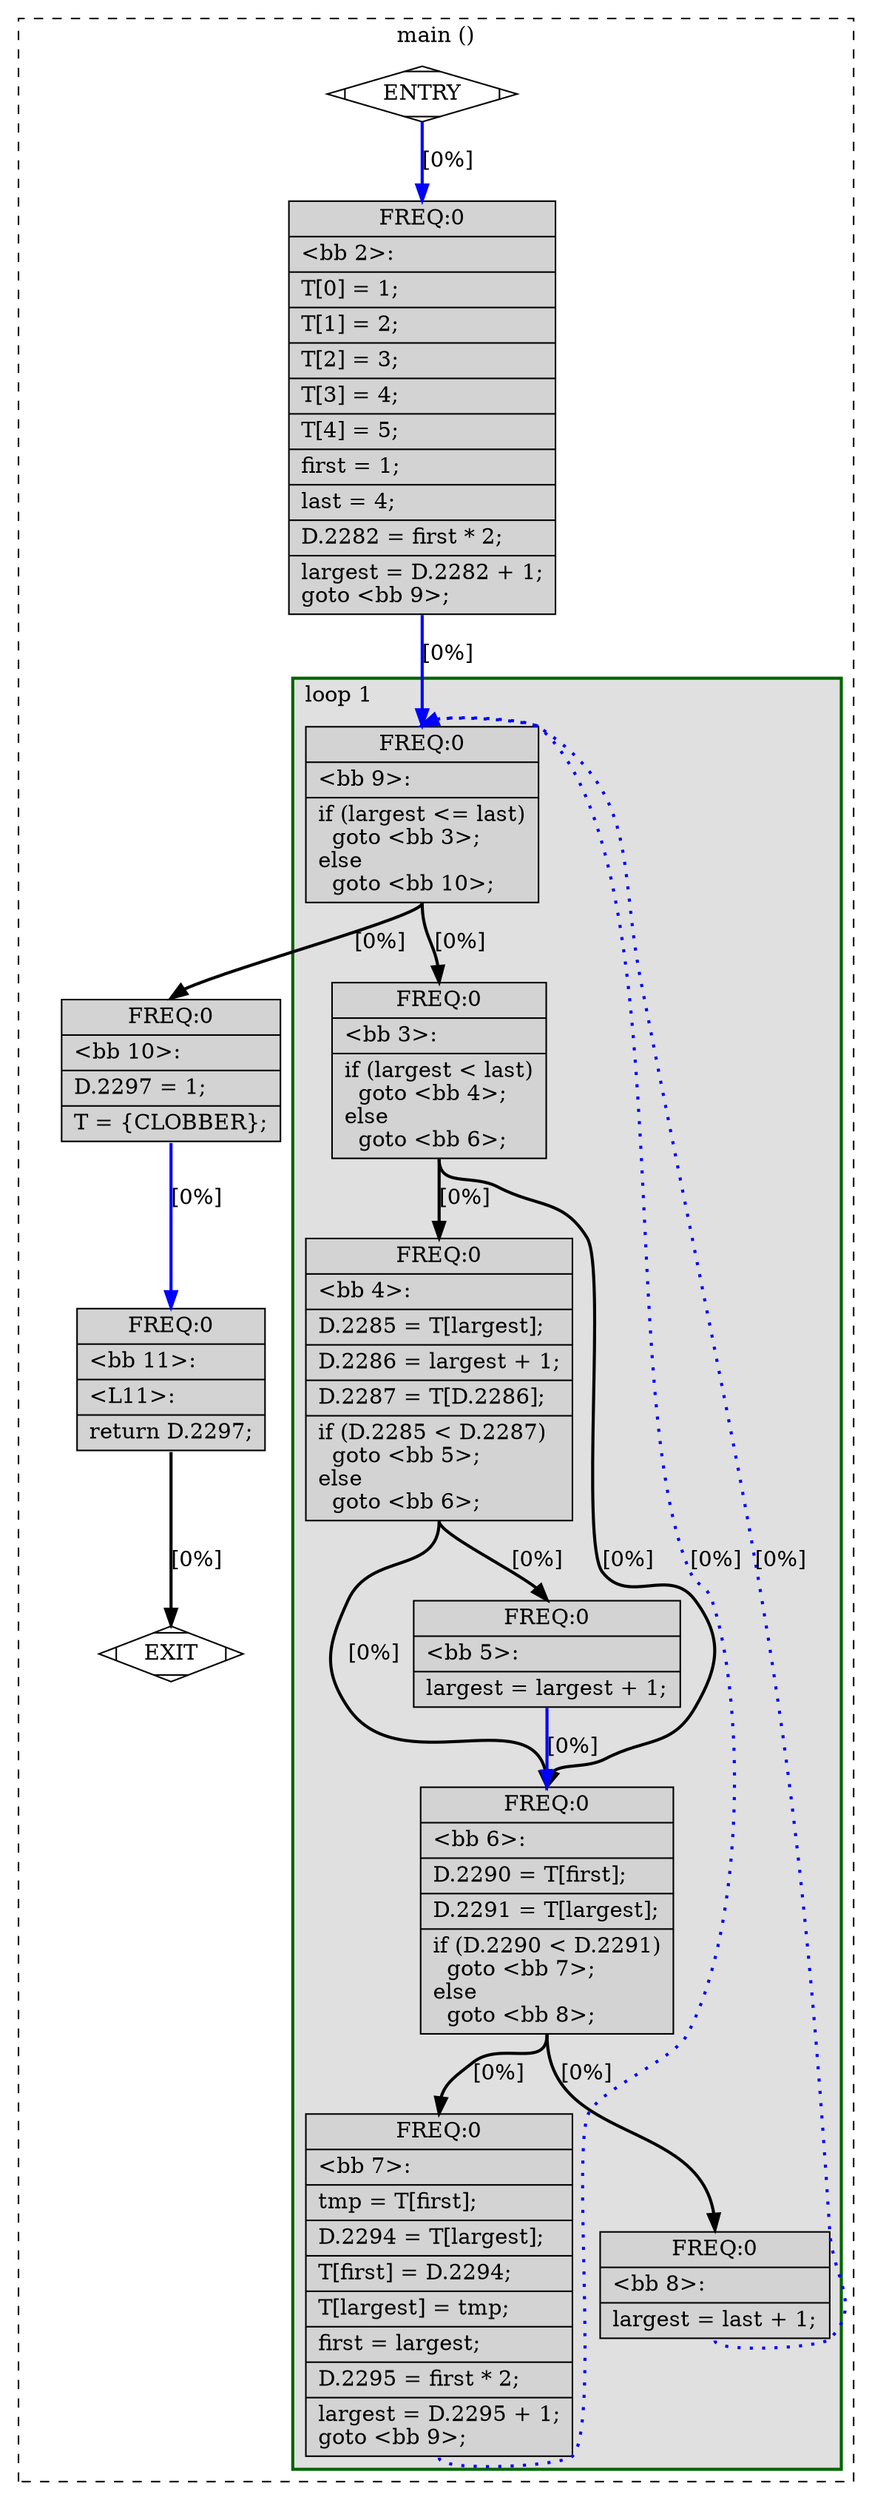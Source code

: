 digraph "code.c.011t.cfg" {
overlap=false;
subgraph "cluster_main" {
	style="dashed";
	color="black";
	label="main ()";
	subgraph cluster_14_1 {
	style="filled";
	color="darkgreen";
	fillcolor="grey88";
	label="loop 1";
	labeljust=l;
	penwidth=2;
	fn_14_basic_block_9 [shape=record,style=filled,fillcolor=lightgrey,label="{ FREQ:0 |\<bb\ 9\>:\l\
|if\ (largest\ \<=\ last)\l\
\ \ goto\ \<bb\ 3\>;\l\
else\l\
\ \ goto\ \<bb\ 10\>;\l\
}"];

	fn_14_basic_block_3 [shape=record,style=filled,fillcolor=lightgrey,label="{ FREQ:0 |\<bb\ 3\>:\l\
|if\ (largest\ \<\ last)\l\
\ \ goto\ \<bb\ 4\>;\l\
else\l\
\ \ goto\ \<bb\ 6\>;\l\
}"];

	fn_14_basic_block_4 [shape=record,style=filled,fillcolor=lightgrey,label="{ FREQ:0 |\<bb\ 4\>:\l\
|D.2285\ =\ T[largest];\l\
|D.2286\ =\ largest\ +\ 1;\l\
|D.2287\ =\ T[D.2286];\l\
|if\ (D.2285\ \<\ D.2287)\l\
\ \ goto\ \<bb\ 5\>;\l\
else\l\
\ \ goto\ \<bb\ 6\>;\l\
}"];

	fn_14_basic_block_6 [shape=record,style=filled,fillcolor=lightgrey,label="{ FREQ:0 |\<bb\ 6\>:\l\
|D.2290\ =\ T[first];\l\
|D.2291\ =\ T[largest];\l\
|if\ (D.2290\ \<\ D.2291)\l\
\ \ goto\ \<bb\ 7\>;\l\
else\l\
\ \ goto\ \<bb\ 8\>;\l\
}"];

	fn_14_basic_block_5 [shape=record,style=filled,fillcolor=lightgrey,label="{ FREQ:0 |\<bb\ 5\>:\l\
|largest\ =\ largest\ +\ 1;\l\
}"];

	fn_14_basic_block_7 [shape=record,style=filled,fillcolor=lightgrey,label="{ FREQ:0 |\<bb\ 7\>:\l\
|tmp\ =\ T[first];\l\
|D.2294\ =\ T[largest];\l\
|T[first]\ =\ D.2294;\l\
|T[largest]\ =\ tmp;\l\
|first\ =\ largest;\l\
|D.2295\ =\ first\ *\ 2;\l\
|largest\ =\ D.2295\ +\ 1;\l\
goto\ \<bb\ 9\>;\l\
}"];

	fn_14_basic_block_8 [shape=record,style=filled,fillcolor=lightgrey,label="{ FREQ:0 |\<bb\ 8\>:\l\
|largest\ =\ last\ +\ 1;\l\
}"];

	}
	fn_14_basic_block_0 [shape=Mdiamond,style=filled,fillcolor=white,label="ENTRY"];

	fn_14_basic_block_1 [shape=Mdiamond,style=filled,fillcolor=white,label="EXIT"];

	fn_14_basic_block_2 [shape=record,style=filled,fillcolor=lightgrey,label="{ FREQ:0 |\<bb\ 2\>:\l\
|T[0]\ =\ 1;\l\
|T[1]\ =\ 2;\l\
|T[2]\ =\ 3;\l\
|T[3]\ =\ 4;\l\
|T[4]\ =\ 5;\l\
|first\ =\ 1;\l\
|last\ =\ 4;\l\
|D.2282\ =\ first\ *\ 2;\l\
|largest\ =\ D.2282\ +\ 1;\l\
goto\ \<bb\ 9\>;\l\
}"];

	fn_14_basic_block_10 [shape=record,style=filled,fillcolor=lightgrey,label="{ FREQ:0 |\<bb\ 10\>:\l\
|D.2297\ =\ 1;\l\
|T\ =\ \{CLOBBER\};\l\
}"];

	fn_14_basic_block_11 [shape=record,style=filled,fillcolor=lightgrey,label="{ FREQ:0 |\<bb\ 11\>:\l\
|\<L11\>:\l\
|return\ D.2297;\l\
}"];

	fn_14_basic_block_0:s -> fn_14_basic_block_2:n [style="solid,bold",color=blue,weight=100,constraint=true, label="[0%]"];
	fn_14_basic_block_2:s -> fn_14_basic_block_9:n [style="solid,bold",color=blue,weight=100,constraint=true, label="[0%]"];
	fn_14_basic_block_3:s -> fn_14_basic_block_4:n [style="solid,bold",color=black,weight=10,constraint=true, label="[0%]"];
	fn_14_basic_block_3:s -> fn_14_basic_block_6:n [style="solid,bold",color=black,weight=10,constraint=true, label="[0%]"];
	fn_14_basic_block_4:s -> fn_14_basic_block_5:n [style="solid,bold",color=black,weight=10,constraint=true, label="[0%]"];
	fn_14_basic_block_4:s -> fn_14_basic_block_6:n [style="solid,bold",color=black,weight=10,constraint=true, label="[0%]"];
	fn_14_basic_block_5:s -> fn_14_basic_block_6:n [style="solid,bold",color=blue,weight=100,constraint=true, label="[0%]"];
	fn_14_basic_block_6:s -> fn_14_basic_block_7:n [style="solid,bold",color=black,weight=10,constraint=true, label="[0%]"];
	fn_14_basic_block_6:s -> fn_14_basic_block_8:n [style="solid,bold",color=black,weight=10,constraint=true, label="[0%]"];
	fn_14_basic_block_7:s -> fn_14_basic_block_9:n [style="dotted,bold",color=blue,weight=10,constraint=false, label="[0%]"];
	fn_14_basic_block_8:s -> fn_14_basic_block_9:n [style="dotted,bold",color=blue,weight=10,constraint=false, label="[0%]"];
	fn_14_basic_block_9:s -> fn_14_basic_block_3:n [style="solid,bold",color=black,weight=10,constraint=true, label="[0%]"];
	fn_14_basic_block_9:s -> fn_14_basic_block_10:n [style="solid,bold",color=black,weight=10,constraint=true, label="[0%]"];
	fn_14_basic_block_10:s -> fn_14_basic_block_11:n [style="solid,bold",color=blue,weight=100,constraint=true, label="[0%]"];
	fn_14_basic_block_11:s -> fn_14_basic_block_1:n [style="solid,bold",color=black,weight=10,constraint=true, label="[0%]"];
	fn_14_basic_block_0:s -> fn_14_basic_block_1:n [style="invis",constraint=true];
}
}
